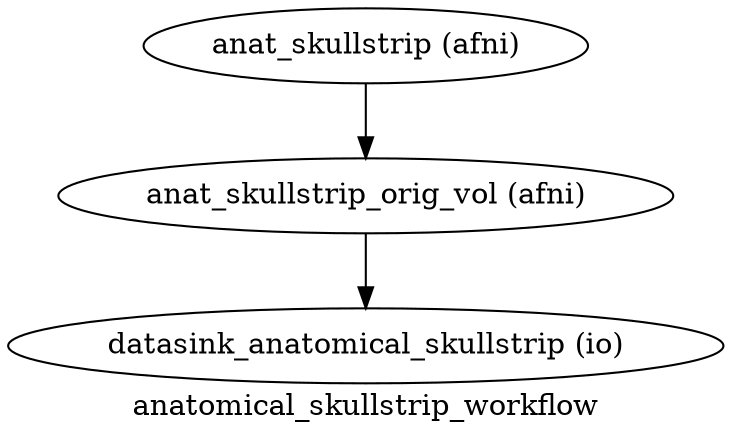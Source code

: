 digraph anatomical_skullstrip_workflow{
  label="anatomical_skullstrip_workflow";
  anatomical_skullstrip_workflow_anat_skullstrip[label="anat_skullstrip (afni)"];
  anatomical_skullstrip_workflow_anat_skullstrip_orig_vol[label="anat_skullstrip_orig_vol (afni)"];
  anatomical_skullstrip_workflow_datasink_anatomical_skullstrip[label="datasink_anatomical_skullstrip (io)"];
  anatomical_skullstrip_workflow_anat_skullstrip -> anatomical_skullstrip_workflow_anat_skullstrip_orig_vol;
  anatomical_skullstrip_workflow_anat_skullstrip_orig_vol -> anatomical_skullstrip_workflow_datasink_anatomical_skullstrip;
}